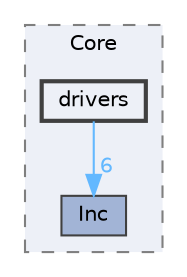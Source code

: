 digraph "/home/oliver/Documents/3A/2425_ESE_Projet_V-NOM/Projet_V-NOM_STM32/Core/drivers"
{
 // LATEX_PDF_SIZE
  bgcolor="transparent";
  edge [fontname=Helvetica,fontsize=10,labelfontname=Helvetica,labelfontsize=10];
  node [fontname=Helvetica,fontsize=10,shape=box,height=0.2,width=0.4];
  compound=true
  subgraph clusterdir_7355fbed93420b036c859d3b7343c435 {
    graph [ bgcolor="#edf0f7", pencolor="grey50", label="Core", fontname=Helvetica,fontsize=10 style="filled,dashed", URL="dir_7355fbed93420b036c859d3b7343c435.html",tooltip=""]
  dir_9a7dfda6146872f047a7bc69a3f1a819 [label="Inc", fillcolor="#a2b4d6", color="grey25", style="filled", URL="dir_9a7dfda6146872f047a7bc69a3f1a819.html",tooltip=""];
  dir_2f43cb4bc83a2d35aa75a6fb7ebea1e6 [label="drivers", fillcolor="#edf0f7", color="grey25", style="filled,bold", URL="dir_2f43cb4bc83a2d35aa75a6fb7ebea1e6.html",tooltip=""];
  }
  dir_2f43cb4bc83a2d35aa75a6fb7ebea1e6->dir_9a7dfda6146872f047a7bc69a3f1a819 [headlabel="6", labeldistance=1.5 headhref="dir_000001_000002.html" href="dir_000001_000002.html" color="steelblue1" fontcolor="steelblue1"];
}
